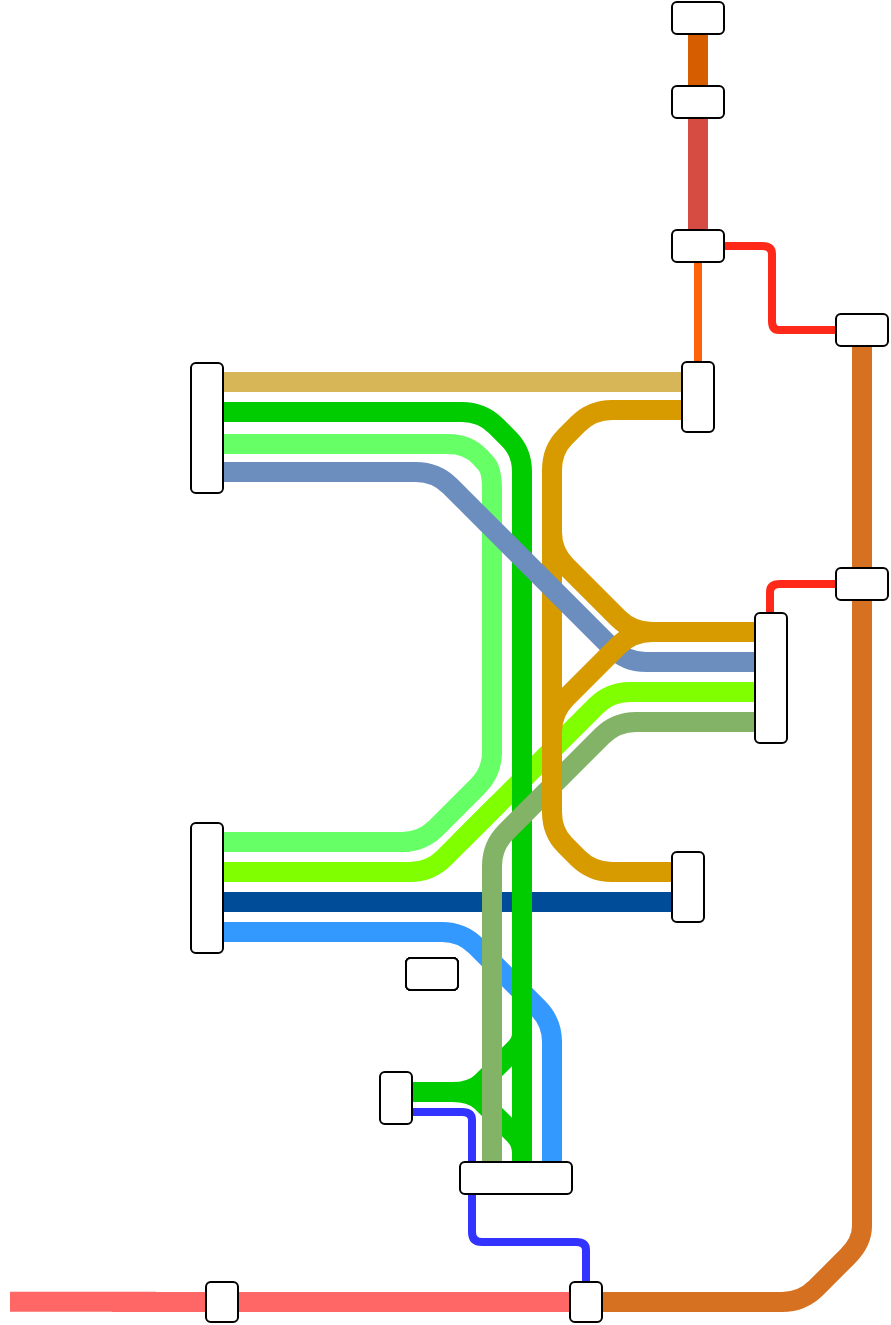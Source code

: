 <mxfile version="24.1.0" type="github">
  <diagram name="Page-1" id="5QORuFMQOnyS7oN0RUPV">
    <mxGraphModel dx="797" dy="434" grid="1" gridSize="1" guides="1" tooltips="1" connect="1" arrows="1" fold="1" page="1" pageScale="1" pageWidth="4681" pageHeight="3300" background="#FFFFFF" math="0" shadow="0">
      <root>
        <mxCell id="0" />
        <mxCell id="1" parent="0" />
        <mxCell id="ULqw2vqMiP73-sCd1-hy-7" value="" style="endArrow=none;html=1;rounded=1;strokeWidth=10;fillColor=#ffe6cc;strokeColor=#FF6666;curved=0;movable=1;resizable=1;rotatable=1;deletable=1;editable=1;locked=0;connectable=1;" edge="1" parent="1">
          <mxGeometry width="511" height="636" relative="1" as="geometry">
            <mxPoint x="578" y="791" as="sourcePoint" />
            <mxPoint x="345" y="791" as="targetPoint" />
            <Array as="points" />
          </mxGeometry>
        </mxCell>
        <mxCell id="ULqw2vqMiP73-sCd1-hy-8" value="" style="rounded=1;whiteSpace=wrap;html=1;rotation=90;movable=0;resizable=0;rotatable=0;deletable=0;editable=0;locked=1;connectable=0;" vertex="1" parent="ULqw2vqMiP73-sCd1-hy-7">
          <mxGeometry x="497" y="614" width="16" height="26" as="geometry" />
        </mxCell>
        <mxCell id="ULqw2vqMiP73-sCd1-hy-6" value="" style="endArrow=none;html=1;rounded=0;strokeWidth=4;strokeColor=#3333FF;curved=1;movable=0;resizable=0;rotatable=0;deletable=0;editable=0;locked=1;connectable=0;" edge="1" parent="1">
          <mxGeometry width="50" height="50" relative="1" as="geometry">
            <mxPoint x="525" y="723" as="sourcePoint" />
            <mxPoint x="483" y="696" as="targetPoint" />
            <Array as="points">
              <mxPoint x="525" y="704" />
              <mxPoint x="525" y="696" />
              <mxPoint x="515" y="696" />
              <mxPoint x="487" y="696" />
            </Array>
          </mxGeometry>
        </mxCell>
        <mxCell id="ULqw2vqMiP73-sCd1-hy-4" value="" style="endArrow=none;html=1;rounded=0;strokeWidth=4;strokeColor=#3333FF;curved=1;movable=0;resizable=0;rotatable=0;deletable=0;editable=0;locked=1;connectable=0;" edge="1" parent="1">
          <mxGeometry width="50" height="50" relative="1" as="geometry">
            <mxPoint x="582" y="782" as="sourcePoint" />
            <mxPoint x="525" y="735" as="targetPoint" />
            <Array as="points">
              <mxPoint x="582" y="769" />
              <mxPoint x="582" y="761" />
              <mxPoint x="572" y="761" />
              <mxPoint x="535" y="761" />
              <mxPoint x="525" y="761" />
              <mxPoint x="525" y="751" />
            </Array>
          </mxGeometry>
        </mxCell>
        <mxCell id="ULqw2vqMiP73-sCd1-hy-2" value="" style="endArrow=none;html=1;rounded=1;strokeWidth=10;fillColor=#ffe6cc;strokeColor=#D77122;curved=0;movable=0;resizable=0;rotatable=0;deletable=0;editable=0;locked=1;connectable=0;" edge="1" parent="1">
          <mxGeometry width="511" height="636" relative="1" as="geometry">
            <mxPoint x="675" y="791" as="sourcePoint" />
            <mxPoint x="585" y="791" as="targetPoint" />
            <Array as="points" />
          </mxGeometry>
        </mxCell>
        <mxCell id="ULqw2vqMiP73-sCd1-hy-3" value="" style="rounded=1;whiteSpace=wrap;html=1;rotation=90;movable=0;resizable=0;rotatable=0;deletable=0;editable=0;locked=1;connectable=0;" vertex="1" parent="ULqw2vqMiP73-sCd1-hy-2">
          <mxGeometry x="497" y="614" width="16" height="26" as="geometry" />
        </mxCell>
        <mxCell id="ULqw2vqMiP73-sCd1-hy-1" value="" style="rounded=1;whiteSpace=wrap;html=1;rotation=90;movable=0;resizable=0;rotatable=0;deletable=0;editable=0;locked=1;connectable=0;direction=south;" vertex="1" parent="1">
          <mxGeometry x="572" y="783" width="20" height="16" as="geometry" />
        </mxCell>
        <mxCell id="o2IL8OXkaZYKSykmPxrE-1" value="" style="endArrow=none;html=1;rounded=1;strokeWidth=10;fillColor=#fff2cc;strokeColor=#00CC00;curved=0;movable=0;resizable=0;rotatable=0;deletable=0;editable=0;locked=1;connectable=0;" parent="1" edge="1">
          <mxGeometry width="50" height="50" relative="1" as="geometry">
            <mxPoint x="487" y="686" as="sourcePoint" />
            <mxPoint x="550" y="653" as="targetPoint" />
            <Array as="points">
              <mxPoint x="525" y="686" />
              <mxPoint x="535" y="676" />
              <mxPoint x="550" y="661" />
            </Array>
          </mxGeometry>
        </mxCell>
        <mxCell id="o2IL8OXkaZYKSykmPxrE-3" value="" style="endArrow=none;html=1;rounded=1;strokeWidth=10;fillColor=#fff2cc;strokeColor=#00CC00;curved=0;movable=0;resizable=0;rotatable=0;deletable=0;editable=0;locked=1;connectable=0;" parent="1" edge="1">
          <mxGeometry width="50" height="50" relative="1" as="geometry">
            <mxPoint x="487" y="686.0" as="sourcePoint" />
            <mxPoint x="550" y="722" as="targetPoint" />
            <Array as="points">
              <mxPoint x="525" y="686.0" />
              <mxPoint x="535" y="696.0" />
              <mxPoint x="550" y="711.0" />
            </Array>
          </mxGeometry>
        </mxCell>
        <mxCell id="L3H9LTSSxsZUd-VBXjD--8" value="" style="endArrow=none;html=1;rounded=1;strokeWidth=10;fillColor=#fff2cc;strokeColor=#3399FF;curved=0;movable=0;resizable=0;rotatable=0;deletable=0;editable=0;locked=1;connectable=0;" parent="1" edge="1">
          <mxGeometry width="50" height="50" relative="1" as="geometry">
            <mxPoint x="565" y="675" as="sourcePoint" />
            <mxPoint x="473" y="606" as="targetPoint" />
            <Array as="points">
              <mxPoint x="565" y="651" />
              <mxPoint x="520" y="606" />
            </Array>
          </mxGeometry>
        </mxCell>
        <mxCell id="L3H9LTSSxsZUd-VBXjD--6" value="" style="endArrow=none;html=1;rounded=1;strokeWidth=10;fillColor=#fff2cc;strokeColor=#3399FF;curved=0;movable=0;resizable=0;rotatable=0;deletable=0;editable=0;locked=1;connectable=0;" parent="1" edge="1">
          <mxGeometry width="50" height="50" relative="1" as="geometry">
            <mxPoint x="494" y="606" as="sourcePoint" />
            <mxPoint x="393" y="606" as="targetPoint" />
            <Array as="points" />
          </mxGeometry>
        </mxCell>
        <mxCell id="L3H9LTSSxsZUd-VBXjD--5" value="" style="endArrow=none;html=1;rounded=1;strokeWidth=10;fillColor=#fff2cc;strokeColor=#66FF66;curved=0;movable=0;resizable=0;rotatable=0;deletable=0;editable=0;locked=1;connectable=0;" parent="1" edge="1">
          <mxGeometry width="50" height="50" relative="1" as="geometry">
            <mxPoint x="494" y="561" as="sourcePoint" />
            <mxPoint x="398" y="561" as="targetPoint" />
            <Array as="points" />
          </mxGeometry>
        </mxCell>
        <mxCell id="L3H9LTSSxsZUd-VBXjD--4" value="" style="endArrow=none;html=1;rounded=1;strokeWidth=10;fillColor=#fff2cc;strokeColor=#80FF00;curved=0;movable=0;resizable=0;rotatable=0;deletable=0;editable=0;locked=1;connectable=0;" parent="1" edge="1">
          <mxGeometry width="50" height="50" relative="1" as="geometry">
            <mxPoint x="493" y="576" as="sourcePoint" />
            <mxPoint x="397" y="576" as="targetPoint" />
            <Array as="points" />
          </mxGeometry>
        </mxCell>
        <mxCell id="L3H9LTSSxsZUd-VBXjD--1" value="" style="endArrow=none;html=1;rounded=1;strokeWidth=10;fillColor=#fff2cc;strokeColor=#004C99;curved=0;movable=0;resizable=0;rotatable=0;deletable=0;editable=0;locked=1;connectable=0;" parent="1" edge="1">
          <mxGeometry width="50" height="50" relative="1" as="geometry">
            <mxPoint x="630" y="591" as="sourcePoint" />
            <mxPoint x="394" y="591" as="targetPoint" />
            <Array as="points">
              <mxPoint x="524" y="591" />
            </Array>
          </mxGeometry>
        </mxCell>
        <mxCell id="_Lh3ZuoKEPCo0Oq_zLfu-7" value="" style="endArrow=none;html=1;rounded=1;strokeWidth=10;fillColor=#dae8fc;strokeColor=#66FF66;curved=0;movable=0;resizable=0;rotatable=0;deletable=0;editable=0;locked=1;connectable=0;" parent="1" edge="1">
          <mxGeometry width="50" height="50" relative="1" as="geometry">
            <mxPoint x="535" y="384" as="sourcePoint" />
            <mxPoint x="535" y="513" as="targetPoint" />
            <Array as="points" />
          </mxGeometry>
        </mxCell>
        <mxCell id="_Lh3ZuoKEPCo0Oq_zLfu-5" value="" style="endArrow=none;html=1;rounded=1;strokeWidth=10;fillColor=#dae8fc;strokeColor=#66FF66;curved=0;movable=0;resizable=0;rotatable=0;deletable=0;editable=0;locked=1;connectable=0;" parent="1" edge="1">
          <mxGeometry width="50" height="50" relative="1" as="geometry">
            <mxPoint x="392" y="362" as="sourcePoint" />
            <mxPoint x="535" y="459" as="targetPoint" />
            <Array as="points">
              <mxPoint x="523" y="362" />
              <mxPoint x="535" y="375" />
            </Array>
          </mxGeometry>
        </mxCell>
        <mxCell id="_Lh3ZuoKEPCo0Oq_zLfu-4" value="" style="endArrow=none;html=1;rounded=1;strokeWidth=10;fillColor=#ffe6cc;strokeColor=#d79b00;curved=0;movable=0;resizable=0;rotatable=0;deletable=0;editable=0;locked=1;connectable=0;" parent="1" edge="1">
          <mxGeometry width="50" height="50" relative="1" as="geometry">
            <mxPoint x="630" y="576" as="sourcePoint" />
            <mxPoint x="565" y="524" as="targetPoint" />
            <Array as="points">
              <mxPoint x="585" y="576" />
              <mxPoint x="565" y="556" />
            </Array>
          </mxGeometry>
        </mxCell>
        <mxCell id="F50utUTEcR48LrzfhvM4-18" value="" style="endArrow=none;html=1;rounded=1;strokeWidth=10;fillColor=#ffe6cc;strokeColor=#d79b00;curved=0;endFill=0;startArrow=none;startFill=0;movable=0;resizable=0;rotatable=0;deletable=0;editable=0;locked=1;connectable=0;" parent="1" edge="1">
          <mxGeometry width="50" height="50" relative="1" as="geometry">
            <mxPoint x="565" y="381" as="sourcePoint" />
            <mxPoint x="565" y="508" as="targetPoint" />
            <Array as="points" />
          </mxGeometry>
        </mxCell>
        <mxCell id="F50utUTEcR48LrzfhvM4-24" value="" style="endArrow=none;html=1;rounded=1;strokeWidth=10;fillColor=#d5e8d4;strokeColor=#80FF00;curved=0;movable=0;resizable=0;rotatable=0;deletable=0;editable=0;locked=1;connectable=0;" parent="1" edge="1">
          <mxGeometry width="50" height="50" relative="1" as="geometry">
            <mxPoint x="667" y="486" as="sourcePoint" />
            <mxPoint x="519" y="561" as="targetPoint" />
            <Array as="points">
              <mxPoint x="594.0" y="486" />
              <mxPoint x="554" y="526" />
            </Array>
          </mxGeometry>
        </mxCell>
        <mxCell id="F50utUTEcR48LrzfhvM4-27" value="" style="endArrow=none;html=1;rounded=1;strokeWidth=10;fillColor=#dae8fc;strokeColor=#00CC00;curved=0;movable=0;resizable=0;rotatable=0;deletable=0;editable=0;locked=1;connectable=0;" parent="1" edge="1">
          <mxGeometry width="50" height="50" relative="1" as="geometry">
            <mxPoint x="550" y="394" as="sourcePoint" />
            <mxPoint x="550" y="618" as="targetPoint" />
            <Array as="points" />
          </mxGeometry>
        </mxCell>
        <mxCell id="F50utUTEcR48LrzfhvM4-25" value="" style="endArrow=none;html=1;rounded=1;strokeWidth=10;fillColor=#d5e8d4;strokeColor=#82b366;curved=0;movable=0;resizable=0;rotatable=0;deletable=0;editable=0;locked=1;connectable=0;" parent="1" edge="1">
          <mxGeometry width="50" height="50" relative="1" as="geometry">
            <mxPoint x="669.0" y="501" as="sourcePoint" />
            <mxPoint x="535" y="621" as="targetPoint" />
            <Array as="points">
              <mxPoint x="597.0" y="501" />
              <mxPoint x="535" y="563" />
            </Array>
          </mxGeometry>
        </mxCell>
        <mxCell id="F50utUTEcR48LrzfhvM4-26" value="" style="endArrow=none;html=1;rounded=1;strokeWidth=10;fillColor=#dae8fc;strokeColor=#6c8ebf;curved=0;movable=0;resizable=0;rotatable=0;deletable=0;editable=0;locked=1;connectable=0;" parent="1" edge="1">
          <mxGeometry width="50" height="50" relative="1" as="geometry">
            <mxPoint x="390" y="376" as="sourcePoint" />
            <mxPoint x="496" y="376" as="targetPoint" />
            <Array as="points" />
          </mxGeometry>
        </mxCell>
        <mxCell id="F50utUTEcR48LrzfhvM4-14" value="" style="endArrow=none;html=1;rounded=0;strokeWidth=4;strokeColor=#FF2919;curved=1;movable=0;resizable=0;rotatable=0;deletable=0;editable=0;locked=1;connectable=0;" parent="1" edge="1">
          <mxGeometry width="50" height="50" relative="1" as="geometry">
            <mxPoint x="674" y="449" as="sourcePoint" />
            <mxPoint x="711" y="432" as="targetPoint" />
            <Array as="points">
              <mxPoint x="674" y="440" />
              <mxPoint x="674" y="432" />
              <mxPoint x="684" y="432" />
            </Array>
          </mxGeometry>
        </mxCell>
        <mxCell id="F50utUTEcR48LrzfhvM4-12" value="" style="endArrow=none;html=1;rounded=1;strokeWidth=10;fillColor=#fff2cc;strokeColor=#D65D00;curved=0;movable=0;resizable=0;rotatable=0;deletable=0;editable=0;locked=1;connectable=0;" parent="1" edge="1">
          <mxGeometry width="50" height="50" relative="1" as="geometry">
            <mxPoint x="638" y="193" as="sourcePoint" />
            <mxPoint x="638" y="148" as="targetPoint" />
            <Array as="points" />
          </mxGeometry>
        </mxCell>
        <mxCell id="F50utUTEcR48LrzfhvM4-9" value="" style="endArrow=none;html=1;rounded=1;strokeWidth=10;fillColor=#fff2cc;strokeColor=#D64C42;curved=0;movable=0;resizable=0;rotatable=0;deletable=0;editable=0;locked=1;connectable=0;" parent="1" edge="1">
          <mxGeometry width="50" height="50" relative="1" as="geometry">
            <mxPoint x="638" y="256" as="sourcePoint" />
            <mxPoint x="638" y="198" as="targetPoint" />
            <Array as="points" />
          </mxGeometry>
        </mxCell>
        <mxCell id="F50utUTEcR48LrzfhvM4-7" value="" style="endArrow=none;html=1;rounded=0;strokeWidth=4;strokeColor=#FF2919;curved=1;movable=0;resizable=0;rotatable=0;deletable=0;editable=0;locked=1;connectable=0;" parent="1" edge="1">
          <mxGeometry width="50" height="50" relative="1" as="geometry">
            <mxPoint x="711" y="305" as="sourcePoint" />
            <mxPoint x="647" y="263" as="targetPoint" />
            <Array as="points">
              <mxPoint x="682" y="305" />
              <mxPoint x="675" y="305" />
              <mxPoint x="675" y="296" />
              <mxPoint x="675" y="271" />
              <mxPoint x="675" y="263" />
              <mxPoint x="665" y="263" />
            </Array>
          </mxGeometry>
        </mxCell>
        <mxCell id="F50utUTEcR48LrzfhvM4-2" value="" style="endArrow=none;html=1;rounded=0;strokeWidth=4;strokeColor=#FF6208;movable=0;resizable=0;rotatable=0;deletable=0;editable=0;locked=1;connectable=0;" parent="1" edge="1">
          <mxGeometry width="50" height="50" relative="1" as="geometry">
            <mxPoint x="638" y="322" as="sourcePoint" />
            <mxPoint x="638" y="268" as="targetPoint" />
          </mxGeometry>
        </mxCell>
        <mxCell id="Hsu7Jg_zMOlTZOSdq1YD-21" value="" style="endArrow=none;html=1;rounded=1;strokeWidth=10;fillColor=#dae8fc;strokeColor=#00CC00;curved=0;movable=0;resizable=0;rotatable=0;deletable=0;editable=0;locked=1;connectable=0;" parent="1" edge="1">
          <mxGeometry width="50" height="50" relative="1" as="geometry">
            <mxPoint x="395" y="346" as="sourcePoint" />
            <mxPoint x="550" y="456" as="targetPoint" />
            <Array as="points">
              <mxPoint x="530" y="346" />
              <mxPoint x="550" y="366" />
            </Array>
          </mxGeometry>
        </mxCell>
        <mxCell id="Hsu7Jg_zMOlTZOSdq1YD-8" value="" style="endArrow=none;html=1;rounded=1;strokeWidth=10;fillColor=#ffe6cc;strokeColor=#d79b00;curved=0;movable=0;resizable=0;rotatable=0;deletable=0;editable=0;locked=1;connectable=0;" parent="1" edge="1">
          <mxGeometry width="50" height="50" relative="1" as="geometry">
            <mxPoint x="630" y="345" as="sourcePoint" />
            <mxPoint x="565" y="397" as="targetPoint" />
            <Array as="points">
              <mxPoint x="585" y="345" />
              <mxPoint x="565" y="365" />
            </Array>
          </mxGeometry>
        </mxCell>
        <mxCell id="Hsu7Jg_zMOlTZOSdq1YD-20" value="" style="endArrow=none;html=1;rounded=1;strokeWidth=10;fillColor=#dae8fc;strokeColor=#6c8ebf;curved=0;movable=0;resizable=0;rotatable=0;deletable=0;editable=0;locked=1;connectable=0;" parent="1" edge="1">
          <mxGeometry width="50" height="50" relative="1" as="geometry">
            <mxPoint x="480" y="376" as="sourcePoint" />
            <mxPoint x="672" y="471" as="targetPoint" />
            <Array as="points">
              <mxPoint x="507" y="376" />
              <mxPoint x="602" y="471" />
            </Array>
          </mxGeometry>
        </mxCell>
        <mxCell id="Hsu7Jg_zMOlTZOSdq1YD-7" value="" style="endArrow=none;html=1;rounded=1;strokeWidth=10;fillColor=#ffe6cc;strokeColor=#d79b00;curved=0;endFill=0;startArrow=none;startFill=0;movable=0;resizable=0;rotatable=0;deletable=0;editable=0;locked=1;connectable=0;" parent="1" edge="1">
          <mxGeometry width="50" height="50" relative="1" as="geometry">
            <mxPoint x="645" y="456" as="sourcePoint" />
            <mxPoint x="565" y="546" as="targetPoint" />
            <Array as="points">
              <mxPoint x="605" y="456" />
              <mxPoint x="565" y="496" />
            </Array>
          </mxGeometry>
        </mxCell>
        <mxCell id="Hsu7Jg_zMOlTZOSdq1YD-4" value="" style="endArrow=none;html=1;rounded=1;strokeWidth=10;fillColor=#ffe6cc;strokeColor=#d79b00;curved=0;movable=0;resizable=0;rotatable=0;deletable=0;editable=0;locked=1;connectable=0;" parent="1" edge="1">
          <mxGeometry width="50" height="50" relative="1" as="geometry">
            <mxPoint x="565" y="376" as="sourcePoint" />
            <mxPoint x="668" y="456" as="targetPoint" />
            <Array as="points">
              <mxPoint x="565" y="416" />
              <mxPoint x="605" y="456" />
            </Array>
          </mxGeometry>
        </mxCell>
        <mxCell id="Hsu7Jg_zMOlTZOSdq1YD-9" value="" style="endArrow=none;html=1;rounded=1;strokeWidth=10;fillColor=#fff2cc;strokeColor=#d6b656;curved=0;movable=0;resizable=0;rotatable=0;deletable=0;editable=0;locked=1;connectable=0;" parent="1" edge="1">
          <mxGeometry width="50" height="50" relative="1" as="geometry">
            <mxPoint x="631" y="331" as="sourcePoint" />
            <mxPoint x="395" y="331" as="targetPoint" />
            <Array as="points">
              <mxPoint x="525" y="331" />
            </Array>
          </mxGeometry>
        </mxCell>
        <mxCell id="Hsu7Jg_zMOlTZOSdq1YD-10" value="" style="rounded=1;whiteSpace=wrap;html=1;rotation=90;movable=0;resizable=0;rotatable=0;deletable=0;editable=0;locked=1;connectable=0;" parent="1" vertex="1">
          <mxGeometry x="360" y="346" width="65" height="16" as="geometry" />
        </mxCell>
        <mxCell id="Hsu7Jg_zMOlTZOSdq1YD-3" value="" style="rounded=1;whiteSpace=wrap;html=1;rotation=0;direction=south;movable=0;resizable=0;rotatable=0;deletable=0;editable=0;locked=1;connectable=0;" parent="1" vertex="1">
          <mxGeometry x="630" y="321" width="16" height="35" as="geometry" />
        </mxCell>
        <mxCell id="Hsu7Jg_zMOlTZOSdq1YD-13" value="" style="rounded=1;whiteSpace=wrap;html=1;rotation=0;flipH=0;flipV=0;direction=south;movable=0;resizable=0;rotatable=0;deletable=0;editable=0;locked=1;connectable=0;" parent="1" vertex="1">
          <mxGeometry x="625" y="566" width="16" height="35" as="geometry" />
        </mxCell>
        <mxCell id="Hsu7Jg_zMOlTZOSdq1YD-5" value="" style="rounded=1;whiteSpace=wrap;html=1;rotation=90;direction=west;flipH=0;flipV=0;movable=0;resizable=0;rotatable=0;deletable=0;editable=0;locked=1;connectable=0;" parent="1" vertex="1">
          <mxGeometry x="642" y="471" width="65" height="16" as="geometry" />
        </mxCell>
        <mxCell id="Hsu7Jg_zMOlTZOSdq1YD-17" value="" style="endArrow=none;html=1;rounded=1;strokeWidth=10;fillColor=#ffe6cc;strokeColor=#D77122;curved=0;movable=0;resizable=0;rotatable=0;deletable=0;editable=0;locked=1;connectable=0;" parent="1" edge="1">
          <mxGeometry width="511" height="636" relative="1" as="geometry">
            <mxPoint x="720" y="311" as="sourcePoint" />
            <mxPoint x="720" y="746" as="targetPoint" />
            <Array as="points" />
          </mxGeometry>
        </mxCell>
        <mxCell id="f8W1_nb45FIk_GAzonBj-2" value="" style="rounded=1;whiteSpace=wrap;html=1;rotation=90;movable=0;resizable=0;rotatable=0;deletable=0;editable=0;locked=1;connectable=0;" parent="Hsu7Jg_zMOlTZOSdq1YD-17" vertex="1">
          <mxGeometry x="497" y="614" width="16" height="26" as="geometry" />
        </mxCell>
        <mxCell id="Hsu7Jg_zMOlTZOSdq1YD-14" value="" style="rounded=1;whiteSpace=wrap;html=1;rotation=90;movable=0;resizable=0;rotatable=0;deletable=0;editable=0;locked=1;connectable=0;" parent="1" vertex="1">
          <mxGeometry x="712" y="419" width="16" height="26" as="geometry" />
        </mxCell>
        <mxCell id="Hsu7Jg_zMOlTZOSdq1YD-19" value="" style="rounded=1;whiteSpace=wrap;html=1;rotation=90;movable=0;resizable=0;rotatable=0;deletable=0;editable=0;locked=1;connectable=0;" parent="1" vertex="1">
          <mxGeometry x="712" y="292" width="16" height="26" as="geometry" />
        </mxCell>
        <mxCell id="F50utUTEcR48LrzfhvM4-6" value="" style="rounded=1;whiteSpace=wrap;html=1;rotation=90;movable=0;resizable=0;rotatable=0;deletable=0;editable=0;locked=1;connectable=0;" parent="1" vertex="1">
          <mxGeometry x="630" y="250" width="16" height="26" as="geometry" />
        </mxCell>
        <mxCell id="F50utUTEcR48LrzfhvM4-10" value="" style="rounded=1;whiteSpace=wrap;html=1;rotation=90;movable=0;resizable=0;rotatable=0;deletable=0;editable=0;locked=1;connectable=0;" parent="1" vertex="1">
          <mxGeometry x="630" y="136" width="16" height="26" as="geometry" />
        </mxCell>
        <mxCell id="F50utUTEcR48LrzfhvM4-13" value="" style="rounded=1;whiteSpace=wrap;html=1;rotation=90;movable=0;resizable=0;rotatable=0;deletable=0;editable=0;locked=1;connectable=0;" parent="1" vertex="1">
          <mxGeometry x="630" y="178" width="16" height="26" as="geometry" />
        </mxCell>
        <mxCell id="_Lh3ZuoKEPCo0Oq_zLfu-3" value="" style="endArrow=none;html=1;rounded=1;strokeWidth=10;fillColor=#d5e8d4;strokeColor=#80FF00;curved=0;movable=0;resizable=0;rotatable=0;deletable=0;editable=0;locked=1;connectable=0;" parent="1" edge="1">
          <mxGeometry width="50" height="50" relative="1" as="geometry">
            <mxPoint x="538" y="542" as="sourcePoint" />
            <mxPoint x="441" y="576" as="targetPoint" />
            <Array as="points">
              <mxPoint x="504" y="576" />
            </Array>
          </mxGeometry>
        </mxCell>
        <mxCell id="_Lh3ZuoKEPCo0Oq_zLfu-8" value="" style="endArrow=none;html=1;rounded=1;strokeColor=#66FF66;strokeWidth=10;curved=0;movable=0;resizable=0;rotatable=0;deletable=0;editable=0;locked=1;connectable=0;" parent="1" edge="1">
          <mxGeometry width="50" height="50" relative="1" as="geometry">
            <mxPoint x="468" y="561" as="sourcePoint" />
            <mxPoint x="535" y="498" as="targetPoint" />
            <Array as="points">
              <mxPoint x="500" y="561" />
              <mxPoint x="535" y="526" />
            </Array>
          </mxGeometry>
        </mxCell>
        <mxCell id="L3H9LTSSxsZUd-VBXjD--2" value="" style="rounded=1;whiteSpace=wrap;html=1;rotation=90;movable=0;resizable=0;rotatable=0;deletable=0;editable=0;locked=1;connectable=0;" parent="1" vertex="1">
          <mxGeometry x="360" y="576" width="65" height="16" as="geometry" />
        </mxCell>
        <mxCell id="L3H9LTSSxsZUd-VBXjD--7" value="" style="endArrow=none;html=1;rounded=1;strokeWidth=10;fillColor=#fff2cc;strokeColor=#3399FF;curved=0;movable=0;resizable=0;rotatable=0;deletable=0;editable=0;locked=1;connectable=0;" parent="1" edge="1">
          <mxGeometry width="50" height="50" relative="1" as="geometry">
            <mxPoint x="565" y="726" as="sourcePoint" />
            <mxPoint x="565" y="660" as="targetPoint" />
            <Array as="points" />
          </mxGeometry>
        </mxCell>
        <mxCell id="L3H9LTSSxsZUd-VBXjD--9" value="" style="endArrow=none;html=1;rounded=1;strokeWidth=10;fillColor=#fff2cc;strokeColor=#82B366;curved=0;movable=0;resizable=0;rotatable=0;deletable=0;editable=0;locked=1;connectable=0;" parent="1" edge="1">
          <mxGeometry width="50" height="50" relative="1" as="geometry">
            <mxPoint x="535" y="725" as="sourcePoint" />
            <mxPoint x="535" y="620" as="targetPoint" />
            <Array as="points" />
          </mxGeometry>
        </mxCell>
        <mxCell id="L3H9LTSSxsZUd-VBXjD--10" value="" style="endArrow=none;html=1;rounded=1;strokeWidth=10;fillColor=#fff2cc;strokeColor=#00CC00;curved=0;movable=0;resizable=0;rotatable=0;deletable=0;editable=0;locked=1;connectable=0;" parent="1" edge="1">
          <mxGeometry width="50" height="50" relative="1" as="geometry">
            <mxPoint x="550" y="726" as="sourcePoint" />
            <mxPoint x="550" y="614" as="targetPoint" />
            <Array as="points" />
          </mxGeometry>
        </mxCell>
        <mxCell id="o2IL8OXkaZYKSykmPxrE-4" value="" style="rounded=1;whiteSpace=wrap;html=1;rotation=90;direction=south;movable=0;resizable=0;rotatable=0;deletable=0;editable=0;locked=1;connectable=0;" parent="1" vertex="1">
          <mxGeometry x="474" y="681" width="26" height="16" as="geometry" />
        </mxCell>
        <mxCell id="o2IL8OXkaZYKSykmPxrE-5" value="" style="rounded=1;whiteSpace=wrap;html=1;rotation=90;movable=0;resizable=0;rotatable=0;deletable=0;editable=0;locked=1;connectable=0;direction=south;" parent="1" vertex="1">
          <mxGeometry x="539" y="701" width="16" height="56" as="geometry" />
        </mxCell>
        <mxCell id="f8W1_nb45FIk_GAzonBj-3" value="" style="endArrow=none;html=1;rounded=1;strokeWidth=10;fillColor=#ffe6cc;strokeColor=#D77122;curved=0;movable=0;resizable=0;rotatable=0;deletable=0;editable=0;locked=1;connectable=0;" parent="1" edge="1">
          <mxGeometry width="511" height="636" relative="1" as="geometry">
            <mxPoint x="720" y="745" as="sourcePoint" />
            <mxPoint x="655" y="791" as="targetPoint" />
            <Array as="points">
              <mxPoint x="720" y="761" />
              <mxPoint x="690" y="791" />
            </Array>
          </mxGeometry>
        </mxCell>
        <mxCell id="f8W1_nb45FIk_GAzonBj-4" value="" style="rounded=1;whiteSpace=wrap;html=1;rotation=90;movable=1;resizable=1;rotatable=1;deletable=1;editable=1;locked=0;connectable=1;" parent="f8W1_nb45FIk_GAzonBj-3" vertex="1">
          <mxGeometry x="497" y="614" width="16" height="26" as="geometry" />
        </mxCell>
        <mxCell id="ULqw2vqMiP73-sCd1-hy-9" value="" style="rounded=1;whiteSpace=wrap;html=1;rotation=90;movable=0;resizable=0;rotatable=0;deletable=0;editable=0;locked=1;connectable=0;direction=south;" vertex="1" parent="1">
          <mxGeometry x="390" y="783" width="20" height="16" as="geometry" />
        </mxCell>
        <mxCell id="ULqw2vqMiP73-sCd1-hy-10" value="" style="endArrow=none;html=1;rounded=0;strokeColor=#FF6666;strokeWidth=10;" edge="1" parent="1">
          <mxGeometry width="50" height="50" relative="1" as="geometry">
            <mxPoint x="294" y="790.86" as="sourcePoint" />
            <mxPoint x="367" y="790.86" as="targetPoint" />
          </mxGeometry>
        </mxCell>
      </root>
    </mxGraphModel>
  </diagram>
</mxfile>
